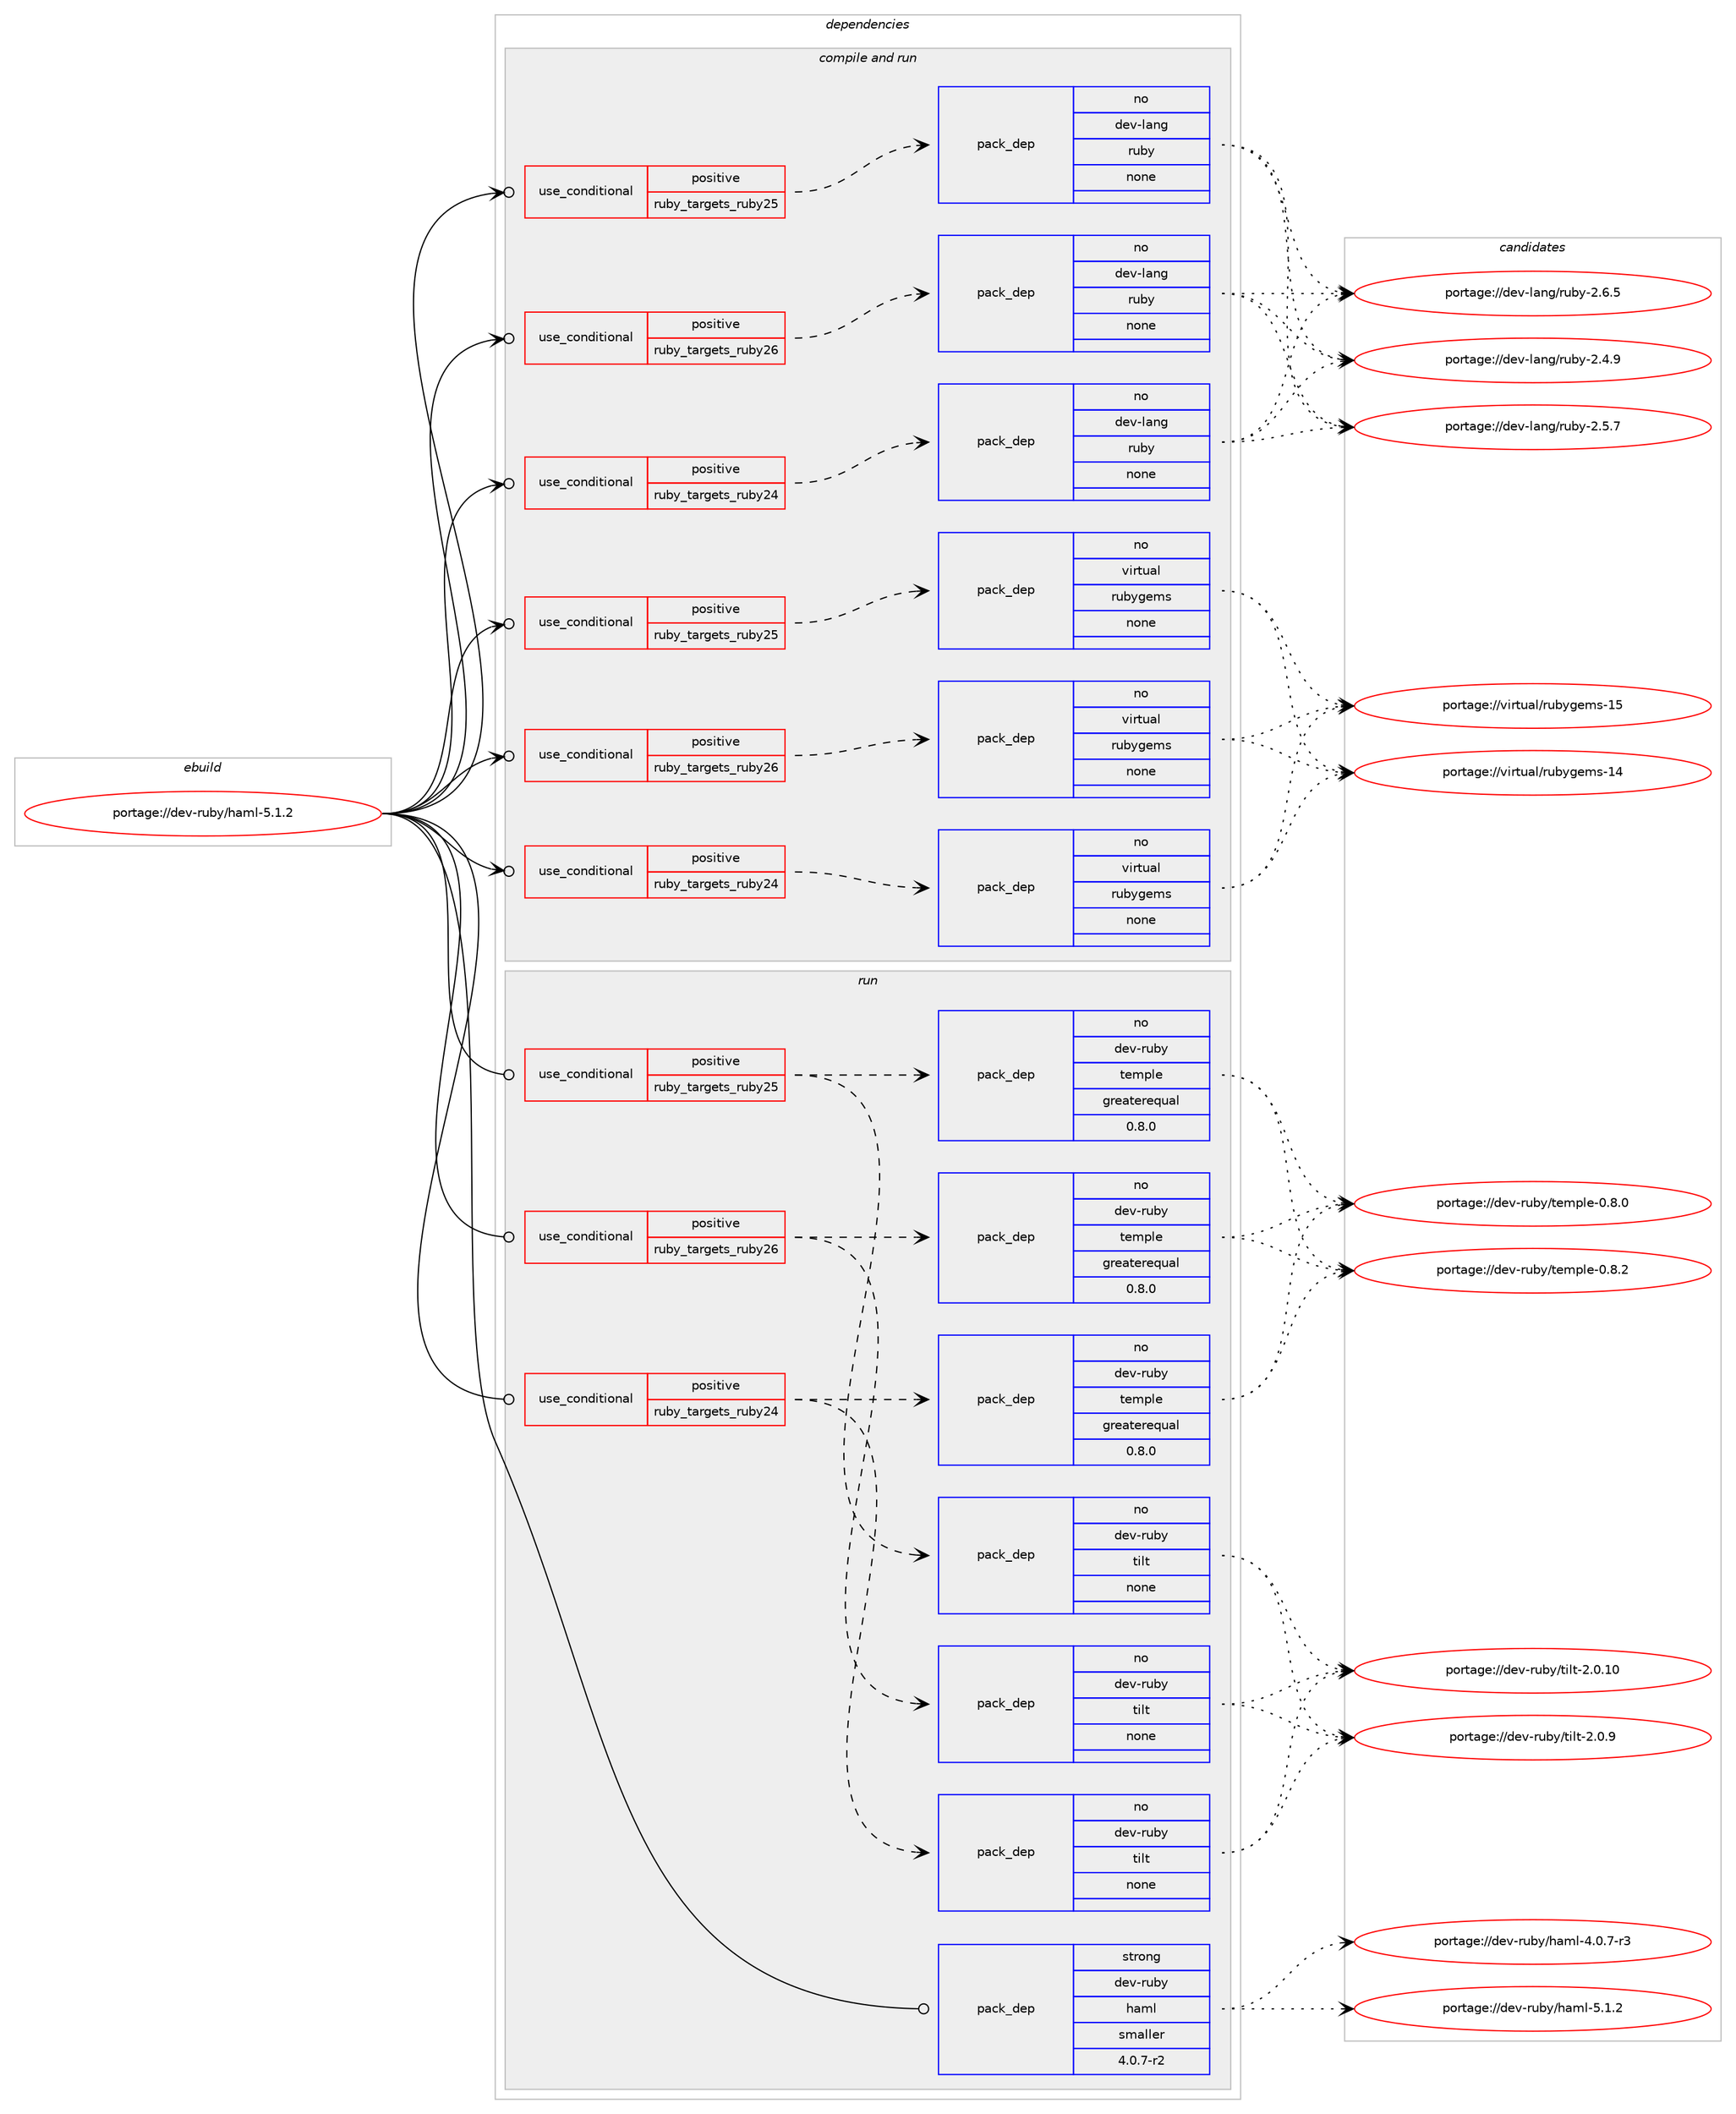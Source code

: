 digraph prolog {

# *************
# Graph options
# *************

newrank=true;
concentrate=true;
compound=true;
graph [rankdir=LR,fontname=Helvetica,fontsize=10,ranksep=1.5];#, ranksep=2.5, nodesep=0.2];
edge  [arrowhead=vee];
node  [fontname=Helvetica,fontsize=10];

# **********
# The ebuild
# **********

subgraph cluster_leftcol {
color=gray;
rank=same;
label=<<i>ebuild</i>>;
id [label="portage://dev-ruby/haml-5.1.2", color=red, width=4, href="../dev-ruby/haml-5.1.2.svg"];
}

# ****************
# The dependencies
# ****************

subgraph cluster_midcol {
color=gray;
label=<<i>dependencies</i>>;
subgraph cluster_compile {
fillcolor="#eeeeee";
style=filled;
label=<<i>compile</i>>;
}
subgraph cluster_compileandrun {
fillcolor="#eeeeee";
style=filled;
label=<<i>compile and run</i>>;
subgraph cond52967 {
dependency222623 [label=<<TABLE BORDER="0" CELLBORDER="1" CELLSPACING="0" CELLPADDING="4"><TR><TD ROWSPAN="3" CELLPADDING="10">use_conditional</TD></TR><TR><TD>positive</TD></TR><TR><TD>ruby_targets_ruby24</TD></TR></TABLE>>, shape=none, color=red];
subgraph pack166174 {
dependency222624 [label=<<TABLE BORDER="0" CELLBORDER="1" CELLSPACING="0" CELLPADDING="4" WIDTH="220"><TR><TD ROWSPAN="6" CELLPADDING="30">pack_dep</TD></TR><TR><TD WIDTH="110">no</TD></TR><TR><TD>dev-lang</TD></TR><TR><TD>ruby</TD></TR><TR><TD>none</TD></TR><TR><TD></TD></TR></TABLE>>, shape=none, color=blue];
}
dependency222623:e -> dependency222624:w [weight=20,style="dashed",arrowhead="vee"];
}
id:e -> dependency222623:w [weight=20,style="solid",arrowhead="odotvee"];
subgraph cond52968 {
dependency222625 [label=<<TABLE BORDER="0" CELLBORDER="1" CELLSPACING="0" CELLPADDING="4"><TR><TD ROWSPAN="3" CELLPADDING="10">use_conditional</TD></TR><TR><TD>positive</TD></TR><TR><TD>ruby_targets_ruby24</TD></TR></TABLE>>, shape=none, color=red];
subgraph pack166175 {
dependency222626 [label=<<TABLE BORDER="0" CELLBORDER="1" CELLSPACING="0" CELLPADDING="4" WIDTH="220"><TR><TD ROWSPAN="6" CELLPADDING="30">pack_dep</TD></TR><TR><TD WIDTH="110">no</TD></TR><TR><TD>virtual</TD></TR><TR><TD>rubygems</TD></TR><TR><TD>none</TD></TR><TR><TD></TD></TR></TABLE>>, shape=none, color=blue];
}
dependency222625:e -> dependency222626:w [weight=20,style="dashed",arrowhead="vee"];
}
id:e -> dependency222625:w [weight=20,style="solid",arrowhead="odotvee"];
subgraph cond52969 {
dependency222627 [label=<<TABLE BORDER="0" CELLBORDER="1" CELLSPACING="0" CELLPADDING="4"><TR><TD ROWSPAN="3" CELLPADDING="10">use_conditional</TD></TR><TR><TD>positive</TD></TR><TR><TD>ruby_targets_ruby25</TD></TR></TABLE>>, shape=none, color=red];
subgraph pack166176 {
dependency222628 [label=<<TABLE BORDER="0" CELLBORDER="1" CELLSPACING="0" CELLPADDING="4" WIDTH="220"><TR><TD ROWSPAN="6" CELLPADDING="30">pack_dep</TD></TR><TR><TD WIDTH="110">no</TD></TR><TR><TD>dev-lang</TD></TR><TR><TD>ruby</TD></TR><TR><TD>none</TD></TR><TR><TD></TD></TR></TABLE>>, shape=none, color=blue];
}
dependency222627:e -> dependency222628:w [weight=20,style="dashed",arrowhead="vee"];
}
id:e -> dependency222627:w [weight=20,style="solid",arrowhead="odotvee"];
subgraph cond52970 {
dependency222629 [label=<<TABLE BORDER="0" CELLBORDER="1" CELLSPACING="0" CELLPADDING="4"><TR><TD ROWSPAN="3" CELLPADDING="10">use_conditional</TD></TR><TR><TD>positive</TD></TR><TR><TD>ruby_targets_ruby25</TD></TR></TABLE>>, shape=none, color=red];
subgraph pack166177 {
dependency222630 [label=<<TABLE BORDER="0" CELLBORDER="1" CELLSPACING="0" CELLPADDING="4" WIDTH="220"><TR><TD ROWSPAN="6" CELLPADDING="30">pack_dep</TD></TR><TR><TD WIDTH="110">no</TD></TR><TR><TD>virtual</TD></TR><TR><TD>rubygems</TD></TR><TR><TD>none</TD></TR><TR><TD></TD></TR></TABLE>>, shape=none, color=blue];
}
dependency222629:e -> dependency222630:w [weight=20,style="dashed",arrowhead="vee"];
}
id:e -> dependency222629:w [weight=20,style="solid",arrowhead="odotvee"];
subgraph cond52971 {
dependency222631 [label=<<TABLE BORDER="0" CELLBORDER="1" CELLSPACING="0" CELLPADDING="4"><TR><TD ROWSPAN="3" CELLPADDING="10">use_conditional</TD></TR><TR><TD>positive</TD></TR><TR><TD>ruby_targets_ruby26</TD></TR></TABLE>>, shape=none, color=red];
subgraph pack166178 {
dependency222632 [label=<<TABLE BORDER="0" CELLBORDER="1" CELLSPACING="0" CELLPADDING="4" WIDTH="220"><TR><TD ROWSPAN="6" CELLPADDING="30">pack_dep</TD></TR><TR><TD WIDTH="110">no</TD></TR><TR><TD>dev-lang</TD></TR><TR><TD>ruby</TD></TR><TR><TD>none</TD></TR><TR><TD></TD></TR></TABLE>>, shape=none, color=blue];
}
dependency222631:e -> dependency222632:w [weight=20,style="dashed",arrowhead="vee"];
}
id:e -> dependency222631:w [weight=20,style="solid",arrowhead="odotvee"];
subgraph cond52972 {
dependency222633 [label=<<TABLE BORDER="0" CELLBORDER="1" CELLSPACING="0" CELLPADDING="4"><TR><TD ROWSPAN="3" CELLPADDING="10">use_conditional</TD></TR><TR><TD>positive</TD></TR><TR><TD>ruby_targets_ruby26</TD></TR></TABLE>>, shape=none, color=red];
subgraph pack166179 {
dependency222634 [label=<<TABLE BORDER="0" CELLBORDER="1" CELLSPACING="0" CELLPADDING="4" WIDTH="220"><TR><TD ROWSPAN="6" CELLPADDING="30">pack_dep</TD></TR><TR><TD WIDTH="110">no</TD></TR><TR><TD>virtual</TD></TR><TR><TD>rubygems</TD></TR><TR><TD>none</TD></TR><TR><TD></TD></TR></TABLE>>, shape=none, color=blue];
}
dependency222633:e -> dependency222634:w [weight=20,style="dashed",arrowhead="vee"];
}
id:e -> dependency222633:w [weight=20,style="solid",arrowhead="odotvee"];
}
subgraph cluster_run {
fillcolor="#eeeeee";
style=filled;
label=<<i>run</i>>;
subgraph cond52973 {
dependency222635 [label=<<TABLE BORDER="0" CELLBORDER="1" CELLSPACING="0" CELLPADDING="4"><TR><TD ROWSPAN="3" CELLPADDING="10">use_conditional</TD></TR><TR><TD>positive</TD></TR><TR><TD>ruby_targets_ruby24</TD></TR></TABLE>>, shape=none, color=red];
subgraph pack166180 {
dependency222636 [label=<<TABLE BORDER="0" CELLBORDER="1" CELLSPACING="0" CELLPADDING="4" WIDTH="220"><TR><TD ROWSPAN="6" CELLPADDING="30">pack_dep</TD></TR><TR><TD WIDTH="110">no</TD></TR><TR><TD>dev-ruby</TD></TR><TR><TD>temple</TD></TR><TR><TD>greaterequal</TD></TR><TR><TD>0.8.0</TD></TR></TABLE>>, shape=none, color=blue];
}
dependency222635:e -> dependency222636:w [weight=20,style="dashed",arrowhead="vee"];
subgraph pack166181 {
dependency222637 [label=<<TABLE BORDER="0" CELLBORDER="1" CELLSPACING="0" CELLPADDING="4" WIDTH="220"><TR><TD ROWSPAN="6" CELLPADDING="30">pack_dep</TD></TR><TR><TD WIDTH="110">no</TD></TR><TR><TD>dev-ruby</TD></TR><TR><TD>tilt</TD></TR><TR><TD>none</TD></TR><TR><TD></TD></TR></TABLE>>, shape=none, color=blue];
}
dependency222635:e -> dependency222637:w [weight=20,style="dashed",arrowhead="vee"];
}
id:e -> dependency222635:w [weight=20,style="solid",arrowhead="odot"];
subgraph cond52974 {
dependency222638 [label=<<TABLE BORDER="0" CELLBORDER="1" CELLSPACING="0" CELLPADDING="4"><TR><TD ROWSPAN="3" CELLPADDING="10">use_conditional</TD></TR><TR><TD>positive</TD></TR><TR><TD>ruby_targets_ruby25</TD></TR></TABLE>>, shape=none, color=red];
subgraph pack166182 {
dependency222639 [label=<<TABLE BORDER="0" CELLBORDER="1" CELLSPACING="0" CELLPADDING="4" WIDTH="220"><TR><TD ROWSPAN="6" CELLPADDING="30">pack_dep</TD></TR><TR><TD WIDTH="110">no</TD></TR><TR><TD>dev-ruby</TD></TR><TR><TD>temple</TD></TR><TR><TD>greaterequal</TD></TR><TR><TD>0.8.0</TD></TR></TABLE>>, shape=none, color=blue];
}
dependency222638:e -> dependency222639:w [weight=20,style="dashed",arrowhead="vee"];
subgraph pack166183 {
dependency222640 [label=<<TABLE BORDER="0" CELLBORDER="1" CELLSPACING="0" CELLPADDING="4" WIDTH="220"><TR><TD ROWSPAN="6" CELLPADDING="30">pack_dep</TD></TR><TR><TD WIDTH="110">no</TD></TR><TR><TD>dev-ruby</TD></TR><TR><TD>tilt</TD></TR><TR><TD>none</TD></TR><TR><TD></TD></TR></TABLE>>, shape=none, color=blue];
}
dependency222638:e -> dependency222640:w [weight=20,style="dashed",arrowhead="vee"];
}
id:e -> dependency222638:w [weight=20,style="solid",arrowhead="odot"];
subgraph cond52975 {
dependency222641 [label=<<TABLE BORDER="0" CELLBORDER="1" CELLSPACING="0" CELLPADDING="4"><TR><TD ROWSPAN="3" CELLPADDING="10">use_conditional</TD></TR><TR><TD>positive</TD></TR><TR><TD>ruby_targets_ruby26</TD></TR></TABLE>>, shape=none, color=red];
subgraph pack166184 {
dependency222642 [label=<<TABLE BORDER="0" CELLBORDER="1" CELLSPACING="0" CELLPADDING="4" WIDTH="220"><TR><TD ROWSPAN="6" CELLPADDING="30">pack_dep</TD></TR><TR><TD WIDTH="110">no</TD></TR><TR><TD>dev-ruby</TD></TR><TR><TD>temple</TD></TR><TR><TD>greaterequal</TD></TR><TR><TD>0.8.0</TD></TR></TABLE>>, shape=none, color=blue];
}
dependency222641:e -> dependency222642:w [weight=20,style="dashed",arrowhead="vee"];
subgraph pack166185 {
dependency222643 [label=<<TABLE BORDER="0" CELLBORDER="1" CELLSPACING="0" CELLPADDING="4" WIDTH="220"><TR><TD ROWSPAN="6" CELLPADDING="30">pack_dep</TD></TR><TR><TD WIDTH="110">no</TD></TR><TR><TD>dev-ruby</TD></TR><TR><TD>tilt</TD></TR><TR><TD>none</TD></TR><TR><TD></TD></TR></TABLE>>, shape=none, color=blue];
}
dependency222641:e -> dependency222643:w [weight=20,style="dashed",arrowhead="vee"];
}
id:e -> dependency222641:w [weight=20,style="solid",arrowhead="odot"];
subgraph pack166186 {
dependency222644 [label=<<TABLE BORDER="0" CELLBORDER="1" CELLSPACING="0" CELLPADDING="4" WIDTH="220"><TR><TD ROWSPAN="6" CELLPADDING="30">pack_dep</TD></TR><TR><TD WIDTH="110">strong</TD></TR><TR><TD>dev-ruby</TD></TR><TR><TD>haml</TD></TR><TR><TD>smaller</TD></TR><TR><TD>4.0.7-r2</TD></TR></TABLE>>, shape=none, color=blue];
}
id:e -> dependency222644:w [weight=20,style="solid",arrowhead="odot"];
}
}

# **************
# The candidates
# **************

subgraph cluster_choices {
rank=same;
color=gray;
label=<<i>candidates</i>>;

subgraph choice166174 {
color=black;
nodesep=1;
choiceportage10010111845108971101034711411798121455046524657 [label="portage://dev-lang/ruby-2.4.9", color=red, width=4,href="../dev-lang/ruby-2.4.9.svg"];
choiceportage10010111845108971101034711411798121455046534655 [label="portage://dev-lang/ruby-2.5.7", color=red, width=4,href="../dev-lang/ruby-2.5.7.svg"];
choiceportage10010111845108971101034711411798121455046544653 [label="portage://dev-lang/ruby-2.6.5", color=red, width=4,href="../dev-lang/ruby-2.6.5.svg"];
dependency222624:e -> choiceportage10010111845108971101034711411798121455046524657:w [style=dotted,weight="100"];
dependency222624:e -> choiceportage10010111845108971101034711411798121455046534655:w [style=dotted,weight="100"];
dependency222624:e -> choiceportage10010111845108971101034711411798121455046544653:w [style=dotted,weight="100"];
}
subgraph choice166175 {
color=black;
nodesep=1;
choiceportage118105114116117971084711411798121103101109115454952 [label="portage://virtual/rubygems-14", color=red, width=4,href="../virtual/rubygems-14.svg"];
choiceportage118105114116117971084711411798121103101109115454953 [label="portage://virtual/rubygems-15", color=red, width=4,href="../virtual/rubygems-15.svg"];
dependency222626:e -> choiceportage118105114116117971084711411798121103101109115454952:w [style=dotted,weight="100"];
dependency222626:e -> choiceportage118105114116117971084711411798121103101109115454953:w [style=dotted,weight="100"];
}
subgraph choice166176 {
color=black;
nodesep=1;
choiceportage10010111845108971101034711411798121455046524657 [label="portage://dev-lang/ruby-2.4.9", color=red, width=4,href="../dev-lang/ruby-2.4.9.svg"];
choiceportage10010111845108971101034711411798121455046534655 [label="portage://dev-lang/ruby-2.5.7", color=red, width=4,href="../dev-lang/ruby-2.5.7.svg"];
choiceportage10010111845108971101034711411798121455046544653 [label="portage://dev-lang/ruby-2.6.5", color=red, width=4,href="../dev-lang/ruby-2.6.5.svg"];
dependency222628:e -> choiceportage10010111845108971101034711411798121455046524657:w [style=dotted,weight="100"];
dependency222628:e -> choiceportage10010111845108971101034711411798121455046534655:w [style=dotted,weight="100"];
dependency222628:e -> choiceportage10010111845108971101034711411798121455046544653:w [style=dotted,weight="100"];
}
subgraph choice166177 {
color=black;
nodesep=1;
choiceportage118105114116117971084711411798121103101109115454952 [label="portage://virtual/rubygems-14", color=red, width=4,href="../virtual/rubygems-14.svg"];
choiceportage118105114116117971084711411798121103101109115454953 [label="portage://virtual/rubygems-15", color=red, width=4,href="../virtual/rubygems-15.svg"];
dependency222630:e -> choiceportage118105114116117971084711411798121103101109115454952:w [style=dotted,weight="100"];
dependency222630:e -> choiceportage118105114116117971084711411798121103101109115454953:w [style=dotted,weight="100"];
}
subgraph choice166178 {
color=black;
nodesep=1;
choiceportage10010111845108971101034711411798121455046524657 [label="portage://dev-lang/ruby-2.4.9", color=red, width=4,href="../dev-lang/ruby-2.4.9.svg"];
choiceportage10010111845108971101034711411798121455046534655 [label="portage://dev-lang/ruby-2.5.7", color=red, width=4,href="../dev-lang/ruby-2.5.7.svg"];
choiceportage10010111845108971101034711411798121455046544653 [label="portage://dev-lang/ruby-2.6.5", color=red, width=4,href="../dev-lang/ruby-2.6.5.svg"];
dependency222632:e -> choiceportage10010111845108971101034711411798121455046524657:w [style=dotted,weight="100"];
dependency222632:e -> choiceportage10010111845108971101034711411798121455046534655:w [style=dotted,weight="100"];
dependency222632:e -> choiceportage10010111845108971101034711411798121455046544653:w [style=dotted,weight="100"];
}
subgraph choice166179 {
color=black;
nodesep=1;
choiceportage118105114116117971084711411798121103101109115454952 [label="portage://virtual/rubygems-14", color=red, width=4,href="../virtual/rubygems-14.svg"];
choiceportage118105114116117971084711411798121103101109115454953 [label="portage://virtual/rubygems-15", color=red, width=4,href="../virtual/rubygems-15.svg"];
dependency222634:e -> choiceportage118105114116117971084711411798121103101109115454952:w [style=dotted,weight="100"];
dependency222634:e -> choiceportage118105114116117971084711411798121103101109115454953:w [style=dotted,weight="100"];
}
subgraph choice166180 {
color=black;
nodesep=1;
choiceportage100101118451141179812147116101109112108101454846564648 [label="portage://dev-ruby/temple-0.8.0", color=red, width=4,href="../dev-ruby/temple-0.8.0.svg"];
choiceportage100101118451141179812147116101109112108101454846564650 [label="portage://dev-ruby/temple-0.8.2", color=red, width=4,href="../dev-ruby/temple-0.8.2.svg"];
dependency222636:e -> choiceportage100101118451141179812147116101109112108101454846564648:w [style=dotted,weight="100"];
dependency222636:e -> choiceportage100101118451141179812147116101109112108101454846564650:w [style=dotted,weight="100"];
}
subgraph choice166181 {
color=black;
nodesep=1;
choiceportage10010111845114117981214711610510811645504648464948 [label="portage://dev-ruby/tilt-2.0.10", color=red, width=4,href="../dev-ruby/tilt-2.0.10.svg"];
choiceportage100101118451141179812147116105108116455046484657 [label="portage://dev-ruby/tilt-2.0.9", color=red, width=4,href="../dev-ruby/tilt-2.0.9.svg"];
dependency222637:e -> choiceportage10010111845114117981214711610510811645504648464948:w [style=dotted,weight="100"];
dependency222637:e -> choiceportage100101118451141179812147116105108116455046484657:w [style=dotted,weight="100"];
}
subgraph choice166182 {
color=black;
nodesep=1;
choiceportage100101118451141179812147116101109112108101454846564648 [label="portage://dev-ruby/temple-0.8.0", color=red, width=4,href="../dev-ruby/temple-0.8.0.svg"];
choiceportage100101118451141179812147116101109112108101454846564650 [label="portage://dev-ruby/temple-0.8.2", color=red, width=4,href="../dev-ruby/temple-0.8.2.svg"];
dependency222639:e -> choiceportage100101118451141179812147116101109112108101454846564648:w [style=dotted,weight="100"];
dependency222639:e -> choiceportage100101118451141179812147116101109112108101454846564650:w [style=dotted,weight="100"];
}
subgraph choice166183 {
color=black;
nodesep=1;
choiceportage10010111845114117981214711610510811645504648464948 [label="portage://dev-ruby/tilt-2.0.10", color=red, width=4,href="../dev-ruby/tilt-2.0.10.svg"];
choiceportage100101118451141179812147116105108116455046484657 [label="portage://dev-ruby/tilt-2.0.9", color=red, width=4,href="../dev-ruby/tilt-2.0.9.svg"];
dependency222640:e -> choiceportage10010111845114117981214711610510811645504648464948:w [style=dotted,weight="100"];
dependency222640:e -> choiceportage100101118451141179812147116105108116455046484657:w [style=dotted,weight="100"];
}
subgraph choice166184 {
color=black;
nodesep=1;
choiceportage100101118451141179812147116101109112108101454846564648 [label="portage://dev-ruby/temple-0.8.0", color=red, width=4,href="../dev-ruby/temple-0.8.0.svg"];
choiceportage100101118451141179812147116101109112108101454846564650 [label="portage://dev-ruby/temple-0.8.2", color=red, width=4,href="../dev-ruby/temple-0.8.2.svg"];
dependency222642:e -> choiceportage100101118451141179812147116101109112108101454846564648:w [style=dotted,weight="100"];
dependency222642:e -> choiceportage100101118451141179812147116101109112108101454846564650:w [style=dotted,weight="100"];
}
subgraph choice166185 {
color=black;
nodesep=1;
choiceportage10010111845114117981214711610510811645504648464948 [label="portage://dev-ruby/tilt-2.0.10", color=red, width=4,href="../dev-ruby/tilt-2.0.10.svg"];
choiceportage100101118451141179812147116105108116455046484657 [label="portage://dev-ruby/tilt-2.0.9", color=red, width=4,href="../dev-ruby/tilt-2.0.9.svg"];
dependency222643:e -> choiceportage10010111845114117981214711610510811645504648464948:w [style=dotted,weight="100"];
dependency222643:e -> choiceportage100101118451141179812147116105108116455046484657:w [style=dotted,weight="100"];
}
subgraph choice166186 {
color=black;
nodesep=1;
choiceportage100101118451141179812147104971091084552464846554511451 [label="portage://dev-ruby/haml-4.0.7-r3", color=red, width=4,href="../dev-ruby/haml-4.0.7-r3.svg"];
choiceportage10010111845114117981214710497109108455346494650 [label="portage://dev-ruby/haml-5.1.2", color=red, width=4,href="../dev-ruby/haml-5.1.2.svg"];
dependency222644:e -> choiceportage100101118451141179812147104971091084552464846554511451:w [style=dotted,weight="100"];
dependency222644:e -> choiceportage10010111845114117981214710497109108455346494650:w [style=dotted,weight="100"];
}
}

}
